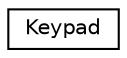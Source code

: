 digraph "Graphical Class Hierarchy"
{
  edge [fontname="Helvetica",fontsize="10",labelfontname="Helvetica",labelfontsize="10"];
  node [fontname="Helvetica",fontsize="10",shape=record];
  rankdir="LR";
  Node1 [label="Keypad",height=0.2,width=0.4,color="black", fillcolor="white", style="filled",URL="$classKeypad.html"];
}
